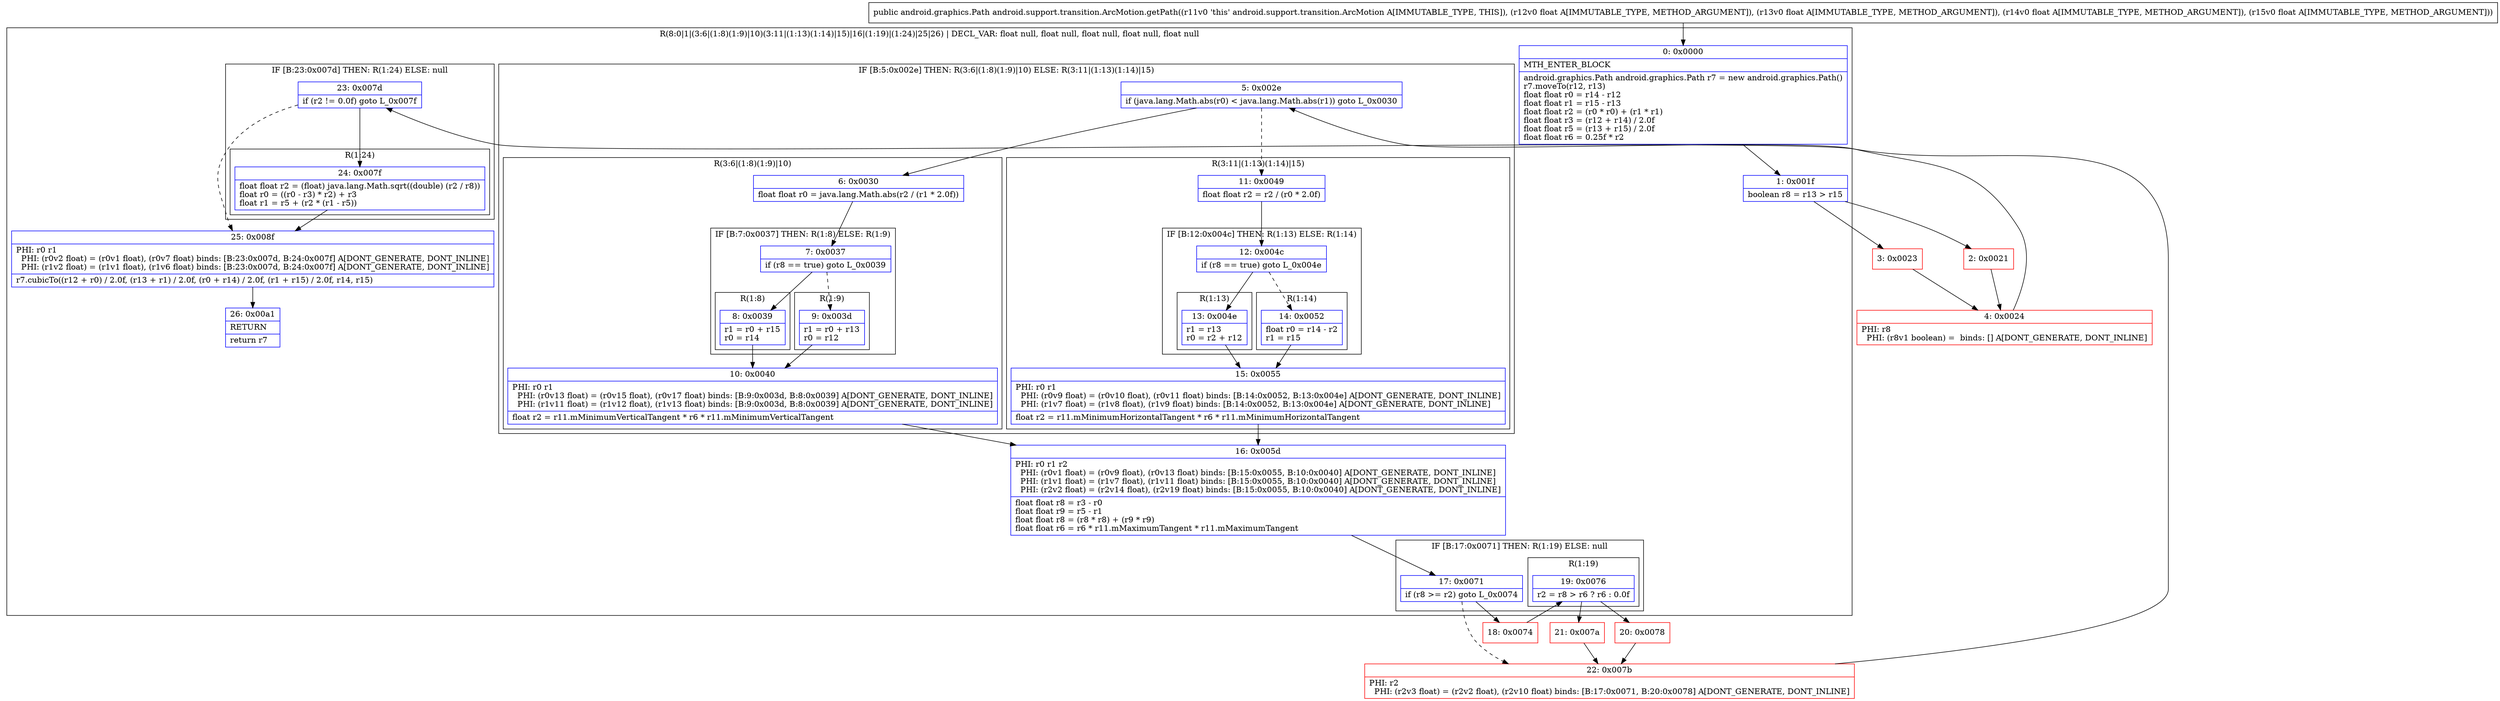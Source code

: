 digraph "CFG forandroid.support.transition.ArcMotion.getPath(FFFF)Landroid\/graphics\/Path;" {
subgraph cluster_Region_1401011702 {
label = "R(8:0|1|(3:6|(1:8)(1:9)|10)(3:11|(1:13)(1:14)|15)|16|(1:19)|(1:24)|25|26) | DECL_VAR: float null, float null, float null, float null, float null\l";
node [shape=record,color=blue];
Node_0 [shape=record,label="{0\:\ 0x0000|MTH_ENTER_BLOCK\l|android.graphics.Path android.graphics.Path r7 = new android.graphics.Path()\lr7.moveTo(r12, r13)\lfloat float r0 = r14 \- r12\lfloat float r1 = r15 \- r13\lfloat float r2 = (r0 * r0) + (r1 * r1)\lfloat float r3 = (r12 + r14) \/ 2.0f\lfloat float r5 = (r13 + r15) \/ 2.0f\lfloat float r6 = 0.25f * r2\l}"];
Node_1 [shape=record,label="{1\:\ 0x001f|boolean r8 = r13 \> r15\l}"];
subgraph cluster_IfRegion_354018559 {
label = "IF [B:5:0x002e] THEN: R(3:6|(1:8)(1:9)|10) ELSE: R(3:11|(1:13)(1:14)|15)";
node [shape=record,color=blue];
Node_5 [shape=record,label="{5\:\ 0x002e|if (java.lang.Math.abs(r0) \< java.lang.Math.abs(r1)) goto L_0x0030\l}"];
subgraph cluster_Region_1602050041 {
label = "R(3:6|(1:8)(1:9)|10)";
node [shape=record,color=blue];
Node_6 [shape=record,label="{6\:\ 0x0030|float float r0 = java.lang.Math.abs(r2 \/ (r1 * 2.0f))\l}"];
subgraph cluster_IfRegion_1537805623 {
label = "IF [B:7:0x0037] THEN: R(1:8) ELSE: R(1:9)";
node [shape=record,color=blue];
Node_7 [shape=record,label="{7\:\ 0x0037|if (r8 == true) goto L_0x0039\l}"];
subgraph cluster_Region_965191897 {
label = "R(1:8)";
node [shape=record,color=blue];
Node_8 [shape=record,label="{8\:\ 0x0039|r1 = r0 + r15\lr0 = r14\l}"];
}
subgraph cluster_Region_718587905 {
label = "R(1:9)";
node [shape=record,color=blue];
Node_9 [shape=record,label="{9\:\ 0x003d|r1 = r0 + r13\lr0 = r12\l}"];
}
}
Node_10 [shape=record,label="{10\:\ 0x0040|PHI: r0 r1 \l  PHI: (r0v13 float) = (r0v15 float), (r0v17 float) binds: [B:9:0x003d, B:8:0x0039] A[DONT_GENERATE, DONT_INLINE]\l  PHI: (r1v11 float) = (r1v12 float), (r1v13 float) binds: [B:9:0x003d, B:8:0x0039] A[DONT_GENERATE, DONT_INLINE]\l|float r2 = r11.mMinimumVerticalTangent * r6 * r11.mMinimumVerticalTangent\l}"];
}
subgraph cluster_Region_1138615357 {
label = "R(3:11|(1:13)(1:14)|15)";
node [shape=record,color=blue];
Node_11 [shape=record,label="{11\:\ 0x0049|float float r2 = r2 \/ (r0 * 2.0f)\l}"];
subgraph cluster_IfRegion_2004477555 {
label = "IF [B:12:0x004c] THEN: R(1:13) ELSE: R(1:14)";
node [shape=record,color=blue];
Node_12 [shape=record,label="{12\:\ 0x004c|if (r8 == true) goto L_0x004e\l}"];
subgraph cluster_Region_920899413 {
label = "R(1:13)";
node [shape=record,color=blue];
Node_13 [shape=record,label="{13\:\ 0x004e|r1 = r13\lr0 = r2 + r12\l}"];
}
subgraph cluster_Region_981179720 {
label = "R(1:14)";
node [shape=record,color=blue];
Node_14 [shape=record,label="{14\:\ 0x0052|float r0 = r14 \- r2\lr1 = r15\l}"];
}
}
Node_15 [shape=record,label="{15\:\ 0x0055|PHI: r0 r1 \l  PHI: (r0v9 float) = (r0v10 float), (r0v11 float) binds: [B:14:0x0052, B:13:0x004e] A[DONT_GENERATE, DONT_INLINE]\l  PHI: (r1v7 float) = (r1v8 float), (r1v9 float) binds: [B:14:0x0052, B:13:0x004e] A[DONT_GENERATE, DONT_INLINE]\l|float r2 = r11.mMinimumHorizontalTangent * r6 * r11.mMinimumHorizontalTangent\l}"];
}
}
Node_16 [shape=record,label="{16\:\ 0x005d|PHI: r0 r1 r2 \l  PHI: (r0v1 float) = (r0v9 float), (r0v13 float) binds: [B:15:0x0055, B:10:0x0040] A[DONT_GENERATE, DONT_INLINE]\l  PHI: (r1v1 float) = (r1v7 float), (r1v11 float) binds: [B:15:0x0055, B:10:0x0040] A[DONT_GENERATE, DONT_INLINE]\l  PHI: (r2v2 float) = (r2v14 float), (r2v19 float) binds: [B:15:0x0055, B:10:0x0040] A[DONT_GENERATE, DONT_INLINE]\l|float float r8 = r3 \- r0\lfloat float r9 = r5 \- r1\lfloat float r8 = (r8 * r8) + (r9 * r9)\lfloat float r6 = r6 * r11.mMaximumTangent * r11.mMaximumTangent\l}"];
subgraph cluster_IfRegion_32873444 {
label = "IF [B:17:0x0071] THEN: R(1:19) ELSE: null";
node [shape=record,color=blue];
Node_17 [shape=record,label="{17\:\ 0x0071|if (r8 \>= r2) goto L_0x0074\l}"];
subgraph cluster_Region_1108256250 {
label = "R(1:19)";
node [shape=record,color=blue];
Node_19 [shape=record,label="{19\:\ 0x0076|r2 = r8 \> r6 ? r6 : 0.0f\l}"];
}
}
subgraph cluster_IfRegion_898261401 {
label = "IF [B:23:0x007d] THEN: R(1:24) ELSE: null";
node [shape=record,color=blue];
Node_23 [shape=record,label="{23\:\ 0x007d|if (r2 != 0.0f) goto L_0x007f\l}"];
subgraph cluster_Region_30228461 {
label = "R(1:24)";
node [shape=record,color=blue];
Node_24 [shape=record,label="{24\:\ 0x007f|float float r2 = (float) java.lang.Math.sqrt((double) (r2 \/ r8))\lfloat r0 = ((r0 \- r3) * r2) + r3\lfloat r1 = r5 + (r2 * (r1 \- r5))\l}"];
}
}
Node_25 [shape=record,label="{25\:\ 0x008f|PHI: r0 r1 \l  PHI: (r0v2 float) = (r0v1 float), (r0v7 float) binds: [B:23:0x007d, B:24:0x007f] A[DONT_GENERATE, DONT_INLINE]\l  PHI: (r1v2 float) = (r1v1 float), (r1v6 float) binds: [B:23:0x007d, B:24:0x007f] A[DONT_GENERATE, DONT_INLINE]\l|r7.cubicTo((r12 + r0) \/ 2.0f, (r13 + r1) \/ 2.0f, (r0 + r14) \/ 2.0f, (r1 + r15) \/ 2.0f, r14, r15)\l}"];
Node_26 [shape=record,label="{26\:\ 0x00a1|RETURN\l|return r7\l}"];
}
Node_2 [shape=record,color=red,label="{2\:\ 0x0021}"];
Node_3 [shape=record,color=red,label="{3\:\ 0x0023}"];
Node_4 [shape=record,color=red,label="{4\:\ 0x0024|PHI: r8 \l  PHI: (r8v1 boolean) =  binds: [] A[DONT_GENERATE, DONT_INLINE]\l}"];
Node_18 [shape=record,color=red,label="{18\:\ 0x0074}"];
Node_20 [shape=record,color=red,label="{20\:\ 0x0078}"];
Node_21 [shape=record,color=red,label="{21\:\ 0x007a}"];
Node_22 [shape=record,color=red,label="{22\:\ 0x007b|PHI: r2 \l  PHI: (r2v3 float) = (r2v2 float), (r2v10 float) binds: [B:17:0x0071, B:20:0x0078] A[DONT_GENERATE, DONT_INLINE]\l}"];
MethodNode[shape=record,label="{public android.graphics.Path android.support.transition.ArcMotion.getPath((r11v0 'this' android.support.transition.ArcMotion A[IMMUTABLE_TYPE, THIS]), (r12v0 float A[IMMUTABLE_TYPE, METHOD_ARGUMENT]), (r13v0 float A[IMMUTABLE_TYPE, METHOD_ARGUMENT]), (r14v0 float A[IMMUTABLE_TYPE, METHOD_ARGUMENT]), (r15v0 float A[IMMUTABLE_TYPE, METHOD_ARGUMENT])) }"];
MethodNode -> Node_0;
Node_0 -> Node_1;
Node_1 -> Node_2;
Node_1 -> Node_3;
Node_5 -> Node_6;
Node_5 -> Node_11[style=dashed];
Node_6 -> Node_7;
Node_7 -> Node_8;
Node_7 -> Node_9[style=dashed];
Node_8 -> Node_10;
Node_9 -> Node_10;
Node_10 -> Node_16;
Node_11 -> Node_12;
Node_12 -> Node_13;
Node_12 -> Node_14[style=dashed];
Node_13 -> Node_15;
Node_14 -> Node_15;
Node_15 -> Node_16;
Node_16 -> Node_17;
Node_17 -> Node_18;
Node_17 -> Node_22[style=dashed];
Node_19 -> Node_20;
Node_19 -> Node_21;
Node_23 -> Node_24;
Node_23 -> Node_25[style=dashed];
Node_24 -> Node_25;
Node_25 -> Node_26;
Node_2 -> Node_4;
Node_3 -> Node_4;
Node_4 -> Node_5;
Node_18 -> Node_19;
Node_20 -> Node_22;
Node_21 -> Node_22;
Node_22 -> Node_23;
}

